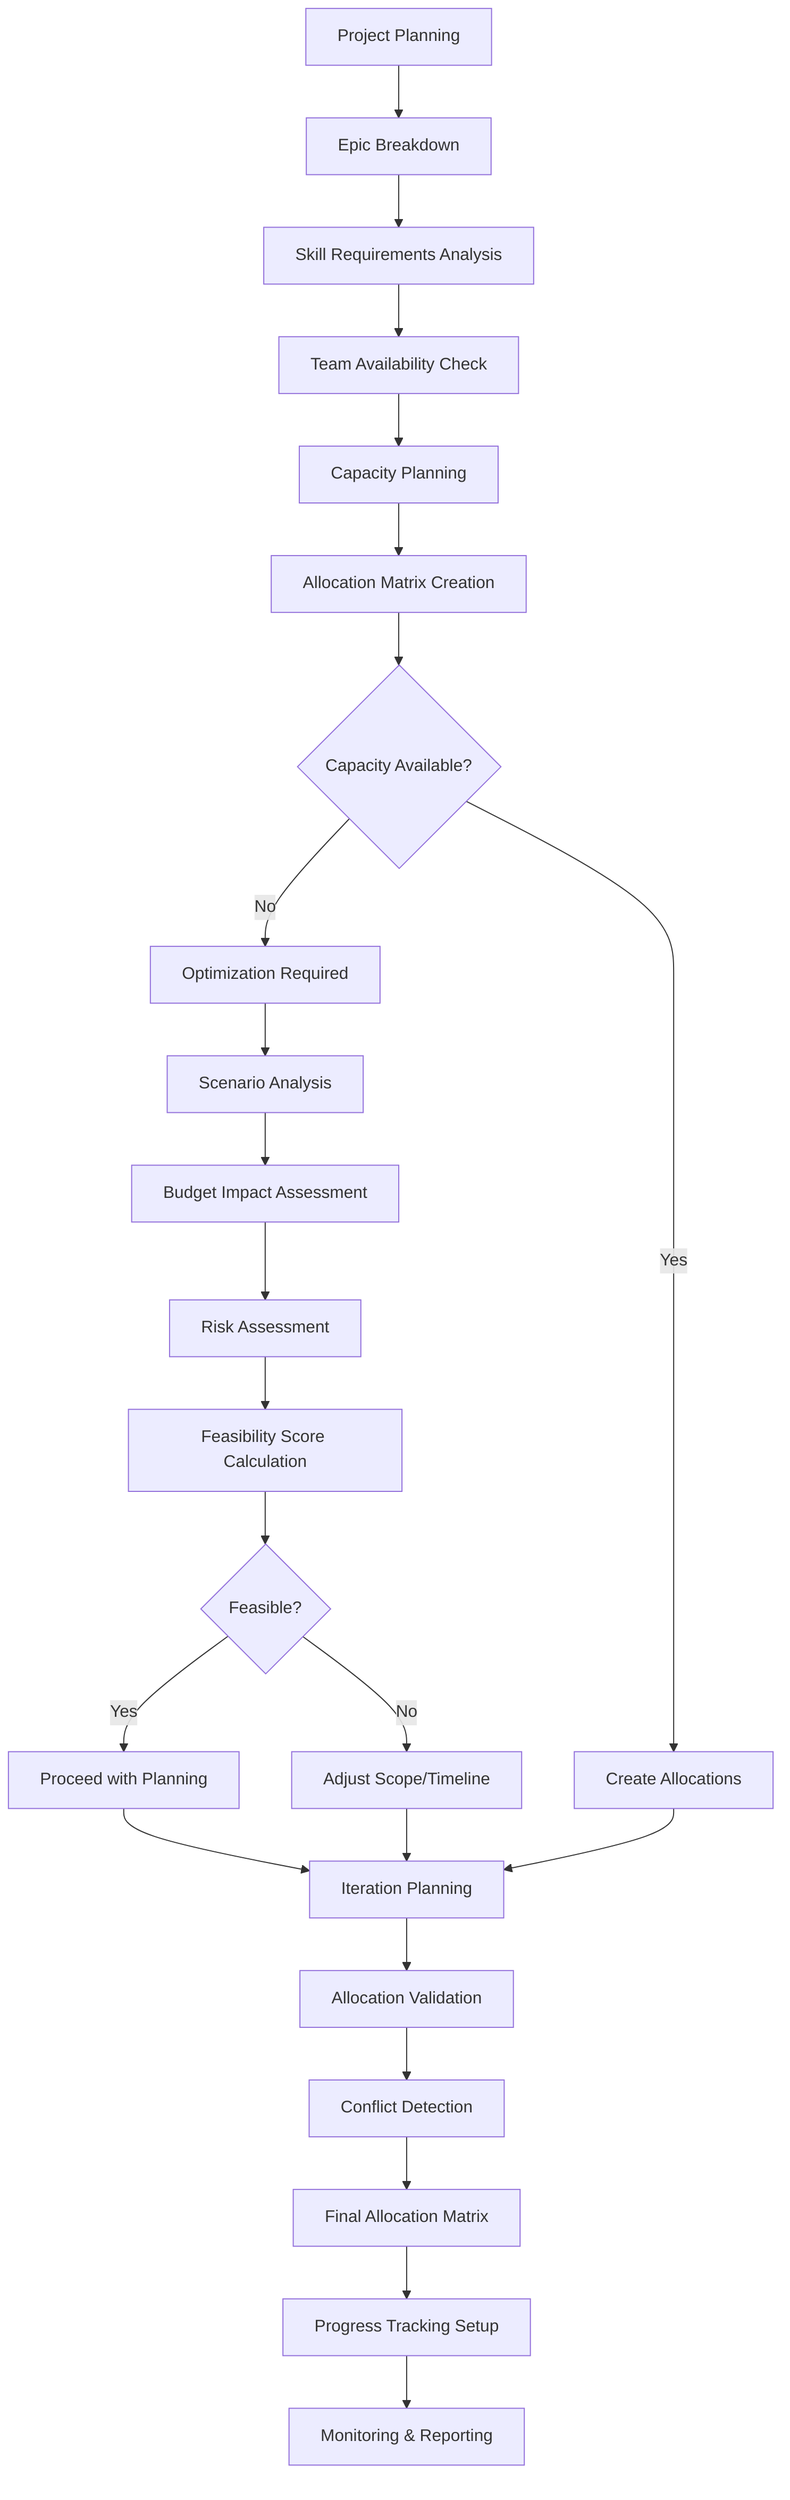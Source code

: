 flowchart TD
    A[Project Planning] --> B[Epic Breakdown]
    B --> C[Skill Requirements Analysis]
    C --> D[Team Availability Check]
    D --> E[Capacity Planning]
    E --> F[Allocation Matrix Creation]
    F --> G{Capacity Available?}
    G -->|Yes| H[Create Allocations]
    G -->|No| I[Optimization Required]
    I --> J[Scenario Analysis]
    J --> K[Budget Impact Assessment]
    K --> L[Risk Assessment]
    L --> M[Feasibility Score Calculation]
    M --> N{Feasible?}
    N -->|Yes| O[Proceed with Planning]
    N -->|No| P[Adjust Scope/Timeline]
    O & P & H --> Q[Iteration Planning]
    Q --> R[Allocation Validation]
    R --> S[Conflict Detection]
    S --> T[Final Allocation Matrix]
    T --> U[Progress Tracking Setup]
    U --> V[Monitoring & Reporting]